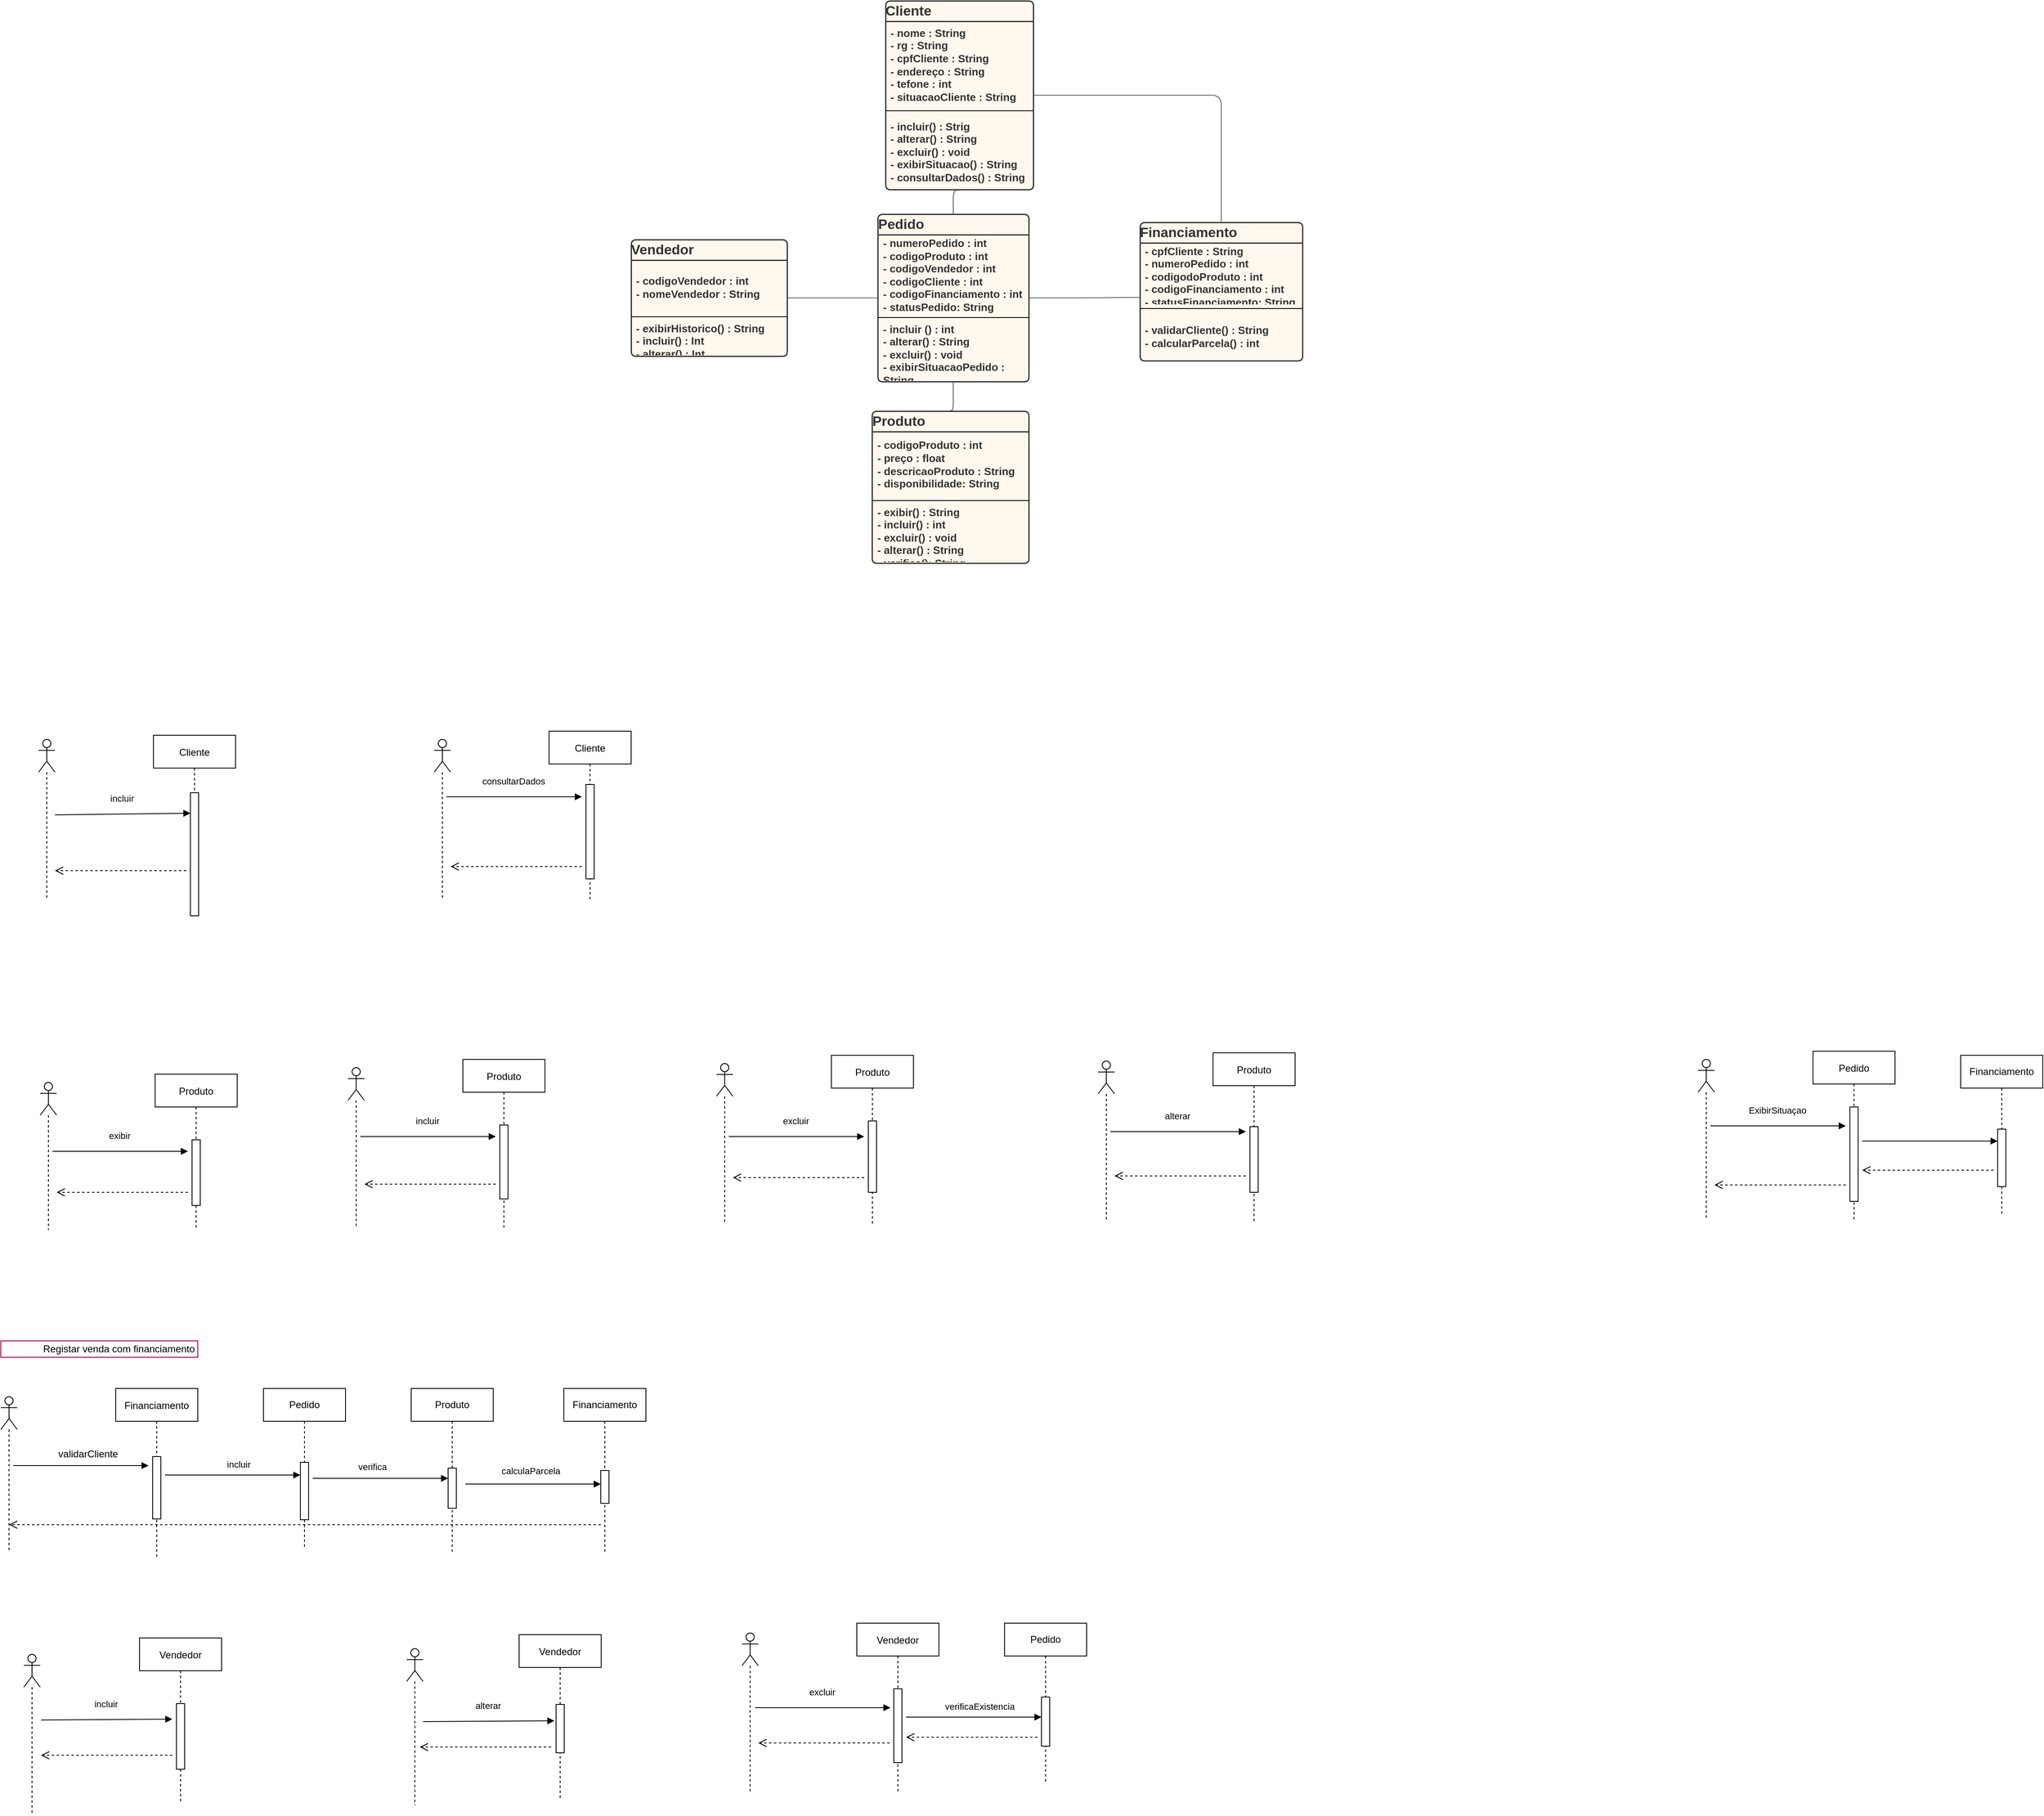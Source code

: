 <mxfile version="14.6.13" type="github">
  <diagram id="kgpKYQtTHZ0yAKxKKP6v" name="Page-1">
    <mxGraphModel dx="2586" dy="1886" grid="0" gridSize="10" guides="1" tooltips="1" connect="1" arrows="1" fold="1" page="1" pageScale="1" pageWidth="850" pageHeight="1100" math="0" shadow="0">
      <root>
        <mxCell id="0" />
        <mxCell id="1" parent="0" />
        <mxCell id="IlzDBT_YhNbfhRG8kvDQ-27" value="Cliente" style="shape=umlLifeline;perimeter=lifelinePerimeter;container=1;collapsible=0;recursiveResize=0;rounded=0;shadow=0;strokeWidth=1;" parent="1" vertex="1">
          <mxGeometry x="-150" y="70" width="100" height="205" as="geometry" />
        </mxCell>
        <mxCell id="IlzDBT_YhNbfhRG8kvDQ-28" value="" style="points=[];perimeter=orthogonalPerimeter;rounded=0;shadow=0;strokeWidth=1;" parent="IlzDBT_YhNbfhRG8kvDQ-27" vertex="1">
          <mxGeometry x="45" y="65" width="10" height="115" as="geometry" />
        </mxCell>
        <mxCell id="IlzDBT_YhNbfhRG8kvDQ-30" value="consultarDados" style="verticalAlign=bottom;endArrow=block;shadow=0;strokeWidth=1;" parent="1" edge="1">
          <mxGeometry x="-0.005" y="10" relative="1" as="geometry">
            <mxPoint x="-275" y="150.0" as="sourcePoint" />
            <mxPoint x="-110" y="150" as="targetPoint" />
            <mxPoint as="offset" />
          </mxGeometry>
        </mxCell>
        <mxCell id="IlzDBT_YhNbfhRG8kvDQ-31" value="" style="shape=umlLifeline;participant=umlActor;perimeter=lifelinePerimeter;whiteSpace=wrap;html=1;container=1;collapsible=0;recursiveResize=0;verticalAlign=top;spacingTop=36;outlineConnect=0;" parent="1" vertex="1">
          <mxGeometry x="-290" y="80" width="20" height="195" as="geometry" />
        </mxCell>
        <mxCell id="IlzDBT_YhNbfhRG8kvDQ-40" value="Cliente" style="shape=umlLifeline;perimeter=lifelinePerimeter;container=1;collapsible=0;recursiveResize=0;rounded=0;shadow=0;strokeWidth=1;" parent="1" vertex="1">
          <mxGeometry x="-632" y="75" width="100" height="220" as="geometry" />
        </mxCell>
        <mxCell id="IlzDBT_YhNbfhRG8kvDQ-41" value="" style="points=[];perimeter=orthogonalPerimeter;rounded=0;shadow=0;strokeWidth=1;" parent="IlzDBT_YhNbfhRG8kvDQ-40" vertex="1">
          <mxGeometry x="45" y="70" width="10" height="150" as="geometry" />
        </mxCell>
        <mxCell id="IlzDBT_YhNbfhRG8kvDQ-42" value="" style="verticalAlign=bottom;endArrow=open;dashed=1;endSize=8;shadow=0;strokeWidth=1;" parent="1" edge="1">
          <mxGeometry relative="1" as="geometry">
            <mxPoint x="-752" y="240" as="targetPoint" />
            <mxPoint x="-592" y="240" as="sourcePoint" />
          </mxGeometry>
        </mxCell>
        <mxCell id="IlzDBT_YhNbfhRG8kvDQ-43" value="incluir" style="verticalAlign=bottom;endArrow=block;shadow=0;strokeWidth=1;" parent="1" edge="1">
          <mxGeometry x="-0.005" y="10" relative="1" as="geometry">
            <mxPoint x="-752" y="172.0" as="sourcePoint" />
            <mxPoint x="-587" y="170" as="targetPoint" />
            <mxPoint as="offset" />
          </mxGeometry>
        </mxCell>
        <mxCell id="IlzDBT_YhNbfhRG8kvDQ-44" value="" style="shape=umlLifeline;participant=umlActor;perimeter=lifelinePerimeter;whiteSpace=wrap;html=1;container=1;collapsible=0;recursiveResize=0;verticalAlign=top;spacingTop=36;outlineConnect=0;" parent="1" vertex="1">
          <mxGeometry x="-772" y="80" width="20" height="195" as="geometry" />
        </mxCell>
        <mxCell id="IlzDBT_YhNbfhRG8kvDQ-46" value="Vendedor" style="html=1;overflow=block;blockSpacing=1;whiteSpace=wrap;swimlane;childLayout=stackLayout;horizontal=1;horizontalStack=0;resizeParent=1;resizeParentMax=0;resizeLast=0;collapsible=0;fontStyle=0;marginBottom=0;swimlaneFillColor=#ffdba9;startSize=25;whiteSpace=wrap;fontSize=16.8;fontColor=#333333;fontStyle=1;align=center;whiteSpace=wrap;align=left;spacing=0;strokeColor=#333333;strokeOpacity=100;fillOpacity=20;rounded=1;absoluteArcSize=1;arcSize=12;fillColor=#ffdba9;strokeWidth=1.5;" parent="1" vertex="1">
          <mxGeometry x="-50" y="-529" width="190" height="142" as="geometry" />
        </mxCell>
        <mxCell id="IlzDBT_YhNbfhRG8kvDQ-47" value="- codigoVendedor : int&#xa;- nomeVendedor : String" style="part=1;html=1;whiteSpace=wrap;resizeHeight=0;strokeColor=none;fillColor=none;align=left;verticalAlign=middle;spacingLeft=4;spacingRight=4;overflow=hidden;rotatable=0;points=[[0,0.5],[1,0.5]];portConstraint=eastwest;swimlaneFillColor=#ffdba9;strokeOpacity=100;fillOpacity=20;whiteSpace=wrap;fontSize=13;fontColor=#333333;fontStyle=1;" parent="IlzDBT_YhNbfhRG8kvDQ-46" vertex="1">
          <mxGeometry y="25" width="190" height="65" as="geometry" />
        </mxCell>
        <mxCell id="IlzDBT_YhNbfhRG8kvDQ-48" value="" style="line;strokeWidth=1;fillColor=none;align=left;verticalAlign=middle;spacingTop=-1;spacingLeft=3;spacingRight=3;rotatable=0;labelPosition=right;points=[];portConstraint=eastwest;" parent="IlzDBT_YhNbfhRG8kvDQ-46" vertex="1">
          <mxGeometry y="90" width="190" height="8" as="geometry" />
        </mxCell>
        <mxCell id="IlzDBT_YhNbfhRG8kvDQ-49" value="- exibirHistorico() : String&#xa;- incluir() : Int&#xa;- alterar() : Int&#xa;- excluir() :  void" style="part=1;html=1;whiteSpace=wrap;resizeHeight=0;strokeColor=none;fillColor=none;align=left;verticalAlign=middle;spacingLeft=4;spacingRight=4;overflow=hidden;rotatable=0;points=[[0,0.5],[1,0.5]];portConstraint=eastwest;swimlaneFillColor=#ffdba9;strokeOpacity=100;fillOpacity=20;whiteSpace=wrap;fontSize=13;fontColor=#333333;fontStyle=1;" parent="IlzDBT_YhNbfhRG8kvDQ-46" vertex="1">
          <mxGeometry y="98" width="190" height="44" as="geometry" />
        </mxCell>
        <mxCell id="IlzDBT_YhNbfhRG8kvDQ-50" value="Financiamento" style="html=1;overflow=block;blockSpacing=1;whiteSpace=wrap;swimlane;childLayout=stackLayout;horizontal=1;horizontalStack=0;resizeParent=1;resizeParentMax=0;resizeLast=0;collapsible=0;fontStyle=0;marginBottom=0;swimlaneFillColor=#ffdba9;startSize=25;whiteSpace=wrap;fontSize=16.8;fontColor=#333333;fontStyle=1;align=center;whiteSpace=wrap;align=left;spacing=0;strokeColor=#333333;strokeOpacity=100;fillOpacity=20;rounded=1;absoluteArcSize=1;arcSize=12;fillColor=#ffdba9;strokeWidth=1.5;" parent="1" vertex="1">
          <mxGeometry x="570" y="-550" width="198" height="168.657" as="geometry" />
        </mxCell>
        <mxCell id="IlzDBT_YhNbfhRG8kvDQ-51" value="- cpfCliente : String&#xa;- numeroPedido : int&#xa;- codigodoProduto :  int&#xa;- codigoFinanciamento : int&#xa;- statusFinanciamento: String" style="part=1;html=1;whiteSpace=wrap;resizeHeight=0;strokeColor=none;fillColor=none;align=left;verticalAlign=middle;spacingLeft=4;spacingRight=4;overflow=hidden;rotatable=0;points=[[0,0.5],[1,0.5]];portConstraint=eastwest;swimlaneFillColor=#ffdba9;strokeOpacity=100;fillOpacity=20;whiteSpace=wrap;fontSize=13;fontColor=#333333;fontStyle=1;" parent="IlzDBT_YhNbfhRG8kvDQ-50" vertex="1">
          <mxGeometry y="25" width="198" height="76" as="geometry" />
        </mxCell>
        <mxCell id="IlzDBT_YhNbfhRG8kvDQ-52" value="" style="line;strokeWidth=1;fillColor=none;align=left;verticalAlign=middle;spacingTop=-1;spacingLeft=3;spacingRight=3;rotatable=0;labelPosition=right;points=[];portConstraint=eastwest;" parent="IlzDBT_YhNbfhRG8kvDQ-50" vertex="1">
          <mxGeometry y="101" width="198" height="8" as="geometry" />
        </mxCell>
        <mxCell id="IlzDBT_YhNbfhRG8kvDQ-53" value="- validarCliente() : String&#xa;- calcularParcela() : int" style="part=1;html=1;whiteSpace=wrap;resizeHeight=0;strokeColor=none;fillColor=none;align=left;verticalAlign=middle;spacingLeft=4;spacingRight=4;overflow=hidden;rotatable=0;points=[[0,0.5],[1,0.5]];portConstraint=eastwest;swimlaneFillColor=#ffdba9;strokeOpacity=100;fillOpacity=20;whiteSpace=wrap;fontSize=13;fontColor=#333333;fontStyle=1;" parent="IlzDBT_YhNbfhRG8kvDQ-50" vertex="1">
          <mxGeometry y="109" width="198" height="59.657" as="geometry" />
        </mxCell>
        <mxCell id="IlzDBT_YhNbfhRG8kvDQ-54" value="Cliente" style="html=1;overflow=block;blockSpacing=1;whiteSpace=wrap;swimlane;childLayout=stackLayout;horizontal=1;horizontalStack=0;resizeParent=1;resizeParentMax=0;resizeLast=0;collapsible=0;fontStyle=0;marginBottom=0;swimlaneFillColor=#ffdba9;startSize=25;whiteSpace=wrap;fontSize=16.8;fontColor=#333333;fontStyle=1;align=center;whiteSpace=wrap;align=left;spacing=0;strokeColor=#333333;strokeOpacity=100;fillOpacity=20;rounded=1;absoluteArcSize=1;arcSize=12;fillColor=#ffdba9;strokeWidth=1.5;" parent="1" vertex="1">
          <mxGeometry x="260" y="-820" width="180" height="230" as="geometry" />
        </mxCell>
        <mxCell id="IlzDBT_YhNbfhRG8kvDQ-55" value="- nome : String&#xa;- rg : String&#xa;- cpfCliente : String&#xa;- endereço : String&#xa;- tefone : int&#xa;- situacaoCliente :  String" style="part=1;html=1;whiteSpace=wrap;resizeHeight=0;strokeColor=none;fillColor=none;align=left;verticalAlign=middle;spacingLeft=4;spacingRight=4;overflow=hidden;rotatable=0;points=[[0,0.5],[1,0.5]];portConstraint=eastwest;swimlaneFillColor=#ffdba9;strokeOpacity=100;fillOpacity=20;whiteSpace=wrap;fontSize=13;fontColor=#333333;fontStyle=1;" parent="IlzDBT_YhNbfhRG8kvDQ-54" vertex="1">
          <mxGeometry y="25" width="180" height="105" as="geometry" />
        </mxCell>
        <mxCell id="IlzDBT_YhNbfhRG8kvDQ-56" value="" style="line;strokeWidth=1;fillColor=none;align=left;verticalAlign=middle;spacingTop=-1;spacingLeft=3;spacingRight=3;rotatable=0;labelPosition=right;points=[];portConstraint=eastwest;" parent="IlzDBT_YhNbfhRG8kvDQ-54" vertex="1">
          <mxGeometry y="130" width="180" height="8" as="geometry" />
        </mxCell>
        <mxCell id="IlzDBT_YhNbfhRG8kvDQ-57" value="- incluir() : Strig&#xa;- alterar() : String&#xa;- excluir() : void&#xa;- exibirSituacao() : String&#xa;- consultarDados() : String" style="part=1;html=1;whiteSpace=wrap;resizeHeight=0;strokeColor=none;fillColor=none;align=left;verticalAlign=middle;spacingLeft=4;spacingRight=4;overflow=hidden;rotatable=0;points=[[0,0.5],[1,0.5]];portConstraint=eastwest;swimlaneFillColor=#ffdba9;strokeOpacity=100;fillOpacity=20;whiteSpace=wrap;fontSize=13;fontColor=#333333;fontStyle=1;" parent="IlzDBT_YhNbfhRG8kvDQ-54" vertex="1">
          <mxGeometry y="138" width="180" height="92" as="geometry" />
        </mxCell>
        <mxCell id="IlzDBT_YhNbfhRG8kvDQ-58" value="Produto" style="html=1;overflow=block;blockSpacing=1;whiteSpace=wrap;swimlane;childLayout=stackLayout;horizontal=1;horizontalStack=0;resizeParent=1;resizeParentMax=0;resizeLast=0;collapsible=0;fontStyle=0;marginBottom=0;swimlaneFillColor=#ffdba9;startSize=25;whiteSpace=wrap;fontSize=16.8;fontColor=#333333;fontStyle=1;align=center;whiteSpace=wrap;align=left;spacing=0;strokeColor=#333333;strokeOpacity=100;fillOpacity=20;rounded=1;absoluteArcSize=1;arcSize=12;fillColor=#ffdba9;strokeWidth=1.5;" parent="1" vertex="1">
          <mxGeometry x="243.5" y="-320" width="191" height="185.25" as="geometry" />
        </mxCell>
        <mxCell id="IlzDBT_YhNbfhRG8kvDQ-59" value="- codigoProduto :  int&#xa;- preço :  float&#xa;- descricaoProduto : String&#xa;- disponibilidade: String" style="part=1;html=1;whiteSpace=wrap;resizeHeight=0;strokeColor=none;fillColor=none;align=left;verticalAlign=middle;spacingLeft=4;spacingRight=4;overflow=hidden;rotatable=0;points=[[0,0.5],[1,0.5]];portConstraint=eastwest;swimlaneFillColor=#ffdba9;strokeOpacity=100;fillOpacity=20;whiteSpace=wrap;fontSize=13;fontColor=#333333;fontStyle=1;" parent="IlzDBT_YhNbfhRG8kvDQ-58" vertex="1">
          <mxGeometry y="25" width="191" height="80" as="geometry" />
        </mxCell>
        <mxCell id="IlzDBT_YhNbfhRG8kvDQ-60" value="" style="line;strokeWidth=1;fillColor=none;align=left;verticalAlign=middle;spacingTop=-1;spacingLeft=3;spacingRight=3;rotatable=0;labelPosition=right;points=[];portConstraint=eastwest;" parent="IlzDBT_YhNbfhRG8kvDQ-58" vertex="1">
          <mxGeometry y="105" width="191" height="8" as="geometry" />
        </mxCell>
        <mxCell id="IlzDBT_YhNbfhRG8kvDQ-61" value="- exibir() :  String&lt;br&gt;- incluir() : int&lt;br&gt;- excluir() : void&lt;br&gt;- alterar() : String&lt;br&gt;- verifica(): String" style="part=1;html=1;whiteSpace=wrap;resizeHeight=0;strokeColor=none;fillColor=none;align=left;verticalAlign=middle;spacingLeft=4;spacingRight=4;overflow=hidden;rotatable=0;points=[[0,0.5],[1,0.5]];portConstraint=eastwest;swimlaneFillColor=#ffdba9;strokeOpacity=100;fillOpacity=20;whiteSpace=wrap;fontSize=13;fontColor=#333333;fontStyle=1;" parent="IlzDBT_YhNbfhRG8kvDQ-58" vertex="1">
          <mxGeometry y="113" width="191" height="72.25" as="geometry" />
        </mxCell>
        <UserObject label="" lucidchartObjectId="Kd.h5yDTrZx3" id="IlzDBT_YhNbfhRG8kvDQ-62">
          <mxCell style="html=1;jettySize=18;whiteSpace=wrap;fontSize=13;strokeColor=#333333;strokeOpacity=100;strokeWidth=0.8;rounded=1;arcSize=24;edgeStyle=orthogonalEdgeStyle;startArrow=none;;endArrow=none;;exitX=1.004;exitY=0.5;exitPerimeter=0;entryX=-0.004;entryY=0.5;entryPerimeter=0;" parent="1" source="IlzDBT_YhNbfhRG8kvDQ-46" target="IlzDBT_YhNbfhRG8kvDQ-66" edge="1">
            <mxGeometry width="100" height="100" relative="1" as="geometry">
              <Array as="points" />
            </mxGeometry>
          </mxCell>
        </UserObject>
        <UserObject label="" lucidchartObjectId="ig.h.K.F-uv3" id="IlzDBT_YhNbfhRG8kvDQ-63">
          <mxCell style="html=1;jettySize=18;whiteSpace=wrap;fontSize=13;strokeColor=#333333;strokeOpacity=100;strokeWidth=0.8;rounded=1;arcSize=24;edgeStyle=orthogonalEdgeStyle;startArrow=none;;endArrow=none;;exitX=1.004;exitY=0.5;exitPerimeter=0;entryX=-0.003;entryY=0.542;entryPerimeter=0;" parent="1" source="IlzDBT_YhNbfhRG8kvDQ-66" target="IlzDBT_YhNbfhRG8kvDQ-50" edge="1">
            <mxGeometry width="100" height="100" relative="1" as="geometry">
              <Array as="points" />
            </mxGeometry>
          </mxCell>
        </UserObject>
        <UserObject label="" lucidchartObjectId="ug.h24fv4jcq" id="IlzDBT_YhNbfhRG8kvDQ-64">
          <mxCell style="html=1;jettySize=18;whiteSpace=wrap;fontSize=13;strokeColor=#333333;strokeOpacity=100;strokeWidth=0.8;rounded=1;arcSize=24;edgeStyle=orthogonalEdgeStyle;startArrow=none;;endArrow=none;;exitX=1.003;exitY=0.5;exitPerimeter=0;entryX=0.5;entryY=-0.004;entryPerimeter=0;" parent="1" source="IlzDBT_YhNbfhRG8kvDQ-54" target="IlzDBT_YhNbfhRG8kvDQ-50" edge="1">
            <mxGeometry width="100" height="100" relative="1" as="geometry">
              <Array as="points" />
            </mxGeometry>
          </mxCell>
        </UserObject>
        <UserObject label="" lucidchartObjectId="Vg.hbdh7Q2y." id="IlzDBT_YhNbfhRG8kvDQ-65">
          <mxCell style="html=1;jettySize=18;whiteSpace=wrap;fontSize=13;strokeColor=#333333;strokeOpacity=100;strokeWidth=0.8;rounded=1;arcSize=24;edgeStyle=orthogonalEdgeStyle;startArrow=none;;endArrow=none;;exitX=0.5;exitY=-0.004;exitPerimeter=0;entryX=0.5;entryY=1.003;entryPerimeter=0;" parent="1" source="IlzDBT_YhNbfhRG8kvDQ-58" target="IlzDBT_YhNbfhRG8kvDQ-66" edge="1">
            <mxGeometry width="100" height="100" relative="1" as="geometry">
              <Array as="points" />
            </mxGeometry>
          </mxCell>
        </UserObject>
        <mxCell id="IlzDBT_YhNbfhRG8kvDQ-66" value="Pedido" style="html=1;overflow=block;blockSpacing=1;whiteSpace=wrap;swimlane;childLayout=stackLayout;horizontal=1;horizontalStack=0;resizeParent=1;resizeParentMax=0;resizeLast=0;collapsible=0;fontStyle=0;marginBottom=0;swimlaneFillColor=#ffdba9;startSize=25;whiteSpace=wrap;fontSize=16.8;fontColor=#333333;fontStyle=1;align=center;whiteSpace=wrap;align=left;spacing=0;strokeColor=#333333;strokeOpacity=100;fillOpacity=20;rounded=1;absoluteArcSize=1;arcSize=12;fillColor=#ffdba9;strokeWidth=1.5;" parent="1" vertex="1">
          <mxGeometry x="250.5" y="-560" width="184" height="204" as="geometry" />
        </mxCell>
        <mxCell id="IlzDBT_YhNbfhRG8kvDQ-67" value="-  numeroPedido : int&#xa;- codigoProduto : int&#xa;- codigoVendedor : int&#xa;- codigoCliente : int&#xa;- codigoFinanciamento : int&#xa;- statusPedido: String" style="part=1;html=1;whiteSpace=wrap;resizeHeight=0;strokeColor=none;fillColor=none;align=left;verticalAlign=middle;spacingLeft=4;spacingRight=4;overflow=hidden;rotatable=0;points=[[0,0.5],[1,0.5]];portConstraint=eastwest;swimlaneFillColor=#ffdba9;strokeOpacity=100;fillOpacity=20;whiteSpace=wrap;fontSize=13;fontColor=#333333;fontStyle=1;" parent="IlzDBT_YhNbfhRG8kvDQ-66" vertex="1">
          <mxGeometry y="25" width="184" height="97" as="geometry" />
        </mxCell>
        <mxCell id="IlzDBT_YhNbfhRG8kvDQ-68" value="" style="line;strokeWidth=1;fillColor=none;align=left;verticalAlign=middle;spacingTop=-1;spacingLeft=3;spacingRight=3;rotatable=0;labelPosition=right;points=[];portConstraint=eastwest;" parent="IlzDBT_YhNbfhRG8kvDQ-66" vertex="1">
          <mxGeometry y="122" width="184" height="8" as="geometry" />
        </mxCell>
        <mxCell id="IlzDBT_YhNbfhRG8kvDQ-69" value="- incluir () : int&#xa;- alterar() :  String&#xa;- excluir() :  void&#xa;- exibirSituacaoPedido :  String" style="part=1;html=1;whiteSpace=wrap;resizeHeight=0;strokeColor=none;fillColor=none;align=left;verticalAlign=middle;spacingLeft=4;spacingRight=4;overflow=hidden;rotatable=0;points=[[0,0.5],[1,0.5]];portConstraint=eastwest;swimlaneFillColor=#ffdba9;strokeOpacity=100;fillOpacity=20;whiteSpace=wrap;fontSize=13;fontColor=#333333;fontStyle=1;" parent="IlzDBT_YhNbfhRG8kvDQ-66" vertex="1">
          <mxGeometry y="130" width="184" height="74" as="geometry" />
        </mxCell>
        <UserObject label="" lucidchartObjectId="pIli5hG8k33Q" id="IlzDBT_YhNbfhRG8kvDQ-70">
          <mxCell style="html=1;jettySize=18;whiteSpace=wrap;fontSize=13;strokeColor=#333333;strokeOpacity=100;strokeWidth=0.8;rounded=1;arcSize=24;edgeStyle=orthogonalEdgeStyle;startArrow=none;;endArrow=none;;exitX=0.5;exitY=1.003;exitPerimeter=0;entryX=0.5;entryY=-0.003;entryPerimeter=0;" parent="1" source="IlzDBT_YhNbfhRG8kvDQ-54" target="IlzDBT_YhNbfhRG8kvDQ-66" edge="1">
            <mxGeometry width="100" height="100" relative="1" as="geometry">
              <Array as="points" />
            </mxGeometry>
          </mxCell>
        </UserObject>
        <mxCell id="IlzDBT_YhNbfhRG8kvDQ-79" value="" style="verticalAlign=bottom;endArrow=open;dashed=1;endSize=8;shadow=0;strokeWidth=1;" parent="1" edge="1">
          <mxGeometry relative="1" as="geometry">
            <mxPoint x="-270" y="235" as="targetPoint" />
            <mxPoint x="-110" y="235" as="sourcePoint" />
          </mxGeometry>
        </mxCell>
        <mxCell id="rlOCz0cMKv89jhv7vYwl-69" value="Pedido" style="shape=umlLifeline;perimeter=lifelinePerimeter;container=1;collapsible=0;recursiveResize=0;rounded=0;shadow=0;strokeWidth=1;" parent="1" vertex="1">
          <mxGeometry x="1390" y="460" width="100" height="205" as="geometry" />
        </mxCell>
        <mxCell id="rlOCz0cMKv89jhv7vYwl-70" value="" style="points=[];perimeter=orthogonalPerimeter;rounded=0;shadow=0;strokeWidth=1;" parent="rlOCz0cMKv89jhv7vYwl-69" vertex="1">
          <mxGeometry x="45" y="68" width="10" height="115" as="geometry" />
        </mxCell>
        <mxCell id="rlOCz0cMKv89jhv7vYwl-71" value="ExibirSituaçao" style="verticalAlign=bottom;endArrow=block;shadow=0;strokeWidth=1;" parent="1" edge="1">
          <mxGeometry x="-0.005" y="10" relative="1" as="geometry">
            <mxPoint x="1265" y="551" as="sourcePoint" />
            <mxPoint x="1430" y="551" as="targetPoint" />
            <mxPoint as="offset" />
          </mxGeometry>
        </mxCell>
        <mxCell id="rlOCz0cMKv89jhv7vYwl-72" value="" style="shape=umlLifeline;participant=umlActor;perimeter=lifelinePerimeter;whiteSpace=wrap;html=1;container=1;collapsible=0;recursiveResize=0;verticalAlign=top;spacingTop=36;outlineConnect=0;" parent="1" vertex="1">
          <mxGeometry x="1250" y="470" width="20" height="195" as="geometry" />
        </mxCell>
        <mxCell id="rlOCz0cMKv89jhv7vYwl-73" value="Financiamento" style="shape=umlLifeline;perimeter=lifelinePerimeter;whiteSpace=wrap;html=1;container=1;collapsible=0;recursiveResize=0;outlineConnect=0;" parent="1" vertex="1">
          <mxGeometry x="1570" y="465" width="100" height="195" as="geometry" />
        </mxCell>
        <mxCell id="rlOCz0cMKv89jhv7vYwl-74" value="" style="points=[];perimeter=orthogonalPerimeter;rounded=0;shadow=0;strokeWidth=1;" parent="rlOCz0cMKv89jhv7vYwl-73" vertex="1">
          <mxGeometry x="45" y="90" width="10" height="70" as="geometry" />
        </mxCell>
        <mxCell id="rlOCz0cMKv89jhv7vYwl-75" value="" style="verticalAlign=bottom;endArrow=block;shadow=0;strokeWidth=1;" parent="1" edge="1">
          <mxGeometry x="0.091" y="5" relative="1" as="geometry">
            <mxPoint x="1450" y="569.5" as="sourcePoint" />
            <mxPoint x="1615" y="569.5" as="targetPoint" />
            <mxPoint y="1" as="offset" />
          </mxGeometry>
        </mxCell>
        <mxCell id="rlOCz0cMKv89jhv7vYwl-76" value="" style="verticalAlign=bottom;endArrow=open;dashed=1;endSize=8;shadow=0;strokeWidth=1;" parent="1" edge="1">
          <mxGeometry relative="1" as="geometry">
            <mxPoint x="1450" y="605" as="targetPoint" />
            <mxPoint x="1610" y="605" as="sourcePoint" />
          </mxGeometry>
        </mxCell>
        <mxCell id="rlOCz0cMKv89jhv7vYwl-77" value="" style="verticalAlign=bottom;endArrow=open;dashed=1;endSize=8;shadow=0;strokeWidth=1;" parent="1" edge="1">
          <mxGeometry relative="1" as="geometry">
            <mxPoint x="1270" y="623" as="targetPoint" />
            <mxPoint x="1430" y="623" as="sourcePoint" />
          </mxGeometry>
        </mxCell>
        <mxCell id="rlOCz0cMKv89jhv7vYwl-78" value="Produto" style="shape=umlLifeline;perimeter=lifelinePerimeter;container=1;collapsible=0;recursiveResize=0;rounded=0;shadow=0;strokeWidth=1;" parent="1" vertex="1">
          <mxGeometry x="-630" y="488" width="100" height="190" as="geometry" />
        </mxCell>
        <mxCell id="rlOCz0cMKv89jhv7vYwl-79" value="" style="points=[];perimeter=orthogonalPerimeter;rounded=0;shadow=0;strokeWidth=1;" parent="rlOCz0cMKv89jhv7vYwl-78" vertex="1">
          <mxGeometry x="45" y="80" width="10" height="80" as="geometry" />
        </mxCell>
        <mxCell id="rlOCz0cMKv89jhv7vYwl-80" value="exibir" style="verticalAlign=bottom;endArrow=block;shadow=0;strokeWidth=1;" parent="1" edge="1">
          <mxGeometry x="-0.005" y="10" relative="1" as="geometry">
            <mxPoint x="-755" y="582" as="sourcePoint" />
            <mxPoint x="-590" y="582" as="targetPoint" />
            <mxPoint as="offset" />
          </mxGeometry>
        </mxCell>
        <mxCell id="rlOCz0cMKv89jhv7vYwl-81" value="" style="shape=umlLifeline;participant=umlActor;perimeter=lifelinePerimeter;whiteSpace=wrap;html=1;container=1;collapsible=0;recursiveResize=0;verticalAlign=top;spacingTop=36;outlineConnect=0;" parent="1" vertex="1">
          <mxGeometry x="-770" y="498" width="20" height="180" as="geometry" />
        </mxCell>
        <mxCell id="rlOCz0cMKv89jhv7vYwl-90" value="" style="verticalAlign=bottom;endArrow=open;dashed=1;endSize=8;shadow=0;strokeWidth=1;" parent="1" edge="1">
          <mxGeometry relative="1" as="geometry">
            <mxPoint x="-750" y="632" as="targetPoint" />
            <mxPoint x="-590" y="632" as="sourcePoint" />
          </mxGeometry>
        </mxCell>
        <mxCell id="vx2E2OW8xIj6aME_3n_N-1" value="Produto" style="shape=umlLifeline;perimeter=lifelinePerimeter;container=1;collapsible=0;recursiveResize=0;rounded=0;shadow=0;strokeWidth=1;" parent="1" vertex="1">
          <mxGeometry x="-255" y="470" width="100" height="205" as="geometry" />
        </mxCell>
        <mxCell id="vx2E2OW8xIj6aME_3n_N-2" value="" style="points=[];perimeter=orthogonalPerimeter;rounded=0;shadow=0;strokeWidth=1;" parent="vx2E2OW8xIj6aME_3n_N-1" vertex="1">
          <mxGeometry x="45" y="80" width="10" height="90" as="geometry" />
        </mxCell>
        <mxCell id="vx2E2OW8xIj6aME_3n_N-3" value="incluir" style="verticalAlign=bottom;endArrow=block;shadow=0;strokeWidth=1;" parent="1" edge="1">
          <mxGeometry x="-0.005" y="10" relative="1" as="geometry">
            <mxPoint x="-380" y="564" as="sourcePoint" />
            <mxPoint x="-215" y="564" as="targetPoint" />
            <mxPoint as="offset" />
          </mxGeometry>
        </mxCell>
        <mxCell id="vx2E2OW8xIj6aME_3n_N-4" value="" style="shape=umlLifeline;participant=umlActor;perimeter=lifelinePerimeter;whiteSpace=wrap;html=1;container=1;collapsible=0;recursiveResize=0;verticalAlign=top;spacingTop=36;outlineConnect=0;" parent="1" vertex="1">
          <mxGeometry x="-395" y="480" width="20" height="195" as="geometry" />
        </mxCell>
        <mxCell id="vx2E2OW8xIj6aME_3n_N-5" value="" style="verticalAlign=bottom;endArrow=open;dashed=1;endSize=8;shadow=0;strokeWidth=1;" parent="1" edge="1">
          <mxGeometry relative="1" as="geometry">
            <mxPoint x="-375" y="622" as="targetPoint" />
            <mxPoint x="-215" y="622" as="sourcePoint" />
          </mxGeometry>
        </mxCell>
        <mxCell id="vx2E2OW8xIj6aME_3n_N-10" value="Produto" style="shape=umlLifeline;perimeter=lifelinePerimeter;container=1;collapsible=0;recursiveResize=0;rounded=0;shadow=0;strokeWidth=1;" parent="1" vertex="1">
          <mxGeometry x="194" y="465" width="100" height="205" as="geometry" />
        </mxCell>
        <mxCell id="vx2E2OW8xIj6aME_3n_N-11" value="" style="points=[];perimeter=orthogonalPerimeter;rounded=0;shadow=0;strokeWidth=1;" parent="vx2E2OW8xIj6aME_3n_N-10" vertex="1">
          <mxGeometry x="45" y="80" width="10" height="87" as="geometry" />
        </mxCell>
        <mxCell id="vx2E2OW8xIj6aME_3n_N-12" value="excluir" style="verticalAlign=bottom;endArrow=block;shadow=0;strokeWidth=1;" parent="1" edge="1">
          <mxGeometry x="-0.005" y="10" relative="1" as="geometry">
            <mxPoint x="69" y="564" as="sourcePoint" />
            <mxPoint x="234" y="564" as="targetPoint" />
            <mxPoint as="offset" />
          </mxGeometry>
        </mxCell>
        <mxCell id="vx2E2OW8xIj6aME_3n_N-13" value="" style="shape=umlLifeline;participant=umlActor;perimeter=lifelinePerimeter;whiteSpace=wrap;html=1;container=1;collapsible=0;recursiveResize=0;verticalAlign=top;spacingTop=36;outlineConnect=0;" parent="1" vertex="1">
          <mxGeometry x="54" y="475" width="20" height="195" as="geometry" />
        </mxCell>
        <mxCell id="vx2E2OW8xIj6aME_3n_N-14" value="" style="verticalAlign=bottom;endArrow=open;dashed=1;endSize=8;shadow=0;strokeWidth=1;" parent="1" edge="1">
          <mxGeometry relative="1" as="geometry">
            <mxPoint x="74" y="614" as="targetPoint" />
            <mxPoint x="234" y="614" as="sourcePoint" />
          </mxGeometry>
        </mxCell>
        <mxCell id="vx2E2OW8xIj6aME_3n_N-15" value="Produto" style="shape=umlLifeline;perimeter=lifelinePerimeter;container=1;collapsible=0;recursiveResize=0;rounded=0;shadow=0;strokeWidth=1;" parent="1" vertex="1">
          <mxGeometry x="659" y="462" width="100" height="205" as="geometry" />
        </mxCell>
        <mxCell id="vx2E2OW8xIj6aME_3n_N-16" value="" style="points=[];perimeter=orthogonalPerimeter;rounded=0;shadow=0;strokeWidth=1;" parent="vx2E2OW8xIj6aME_3n_N-15" vertex="1">
          <mxGeometry x="45" y="90" width="10" height="80" as="geometry" />
        </mxCell>
        <mxCell id="vx2E2OW8xIj6aME_3n_N-17" value="alterar" style="verticalAlign=bottom;endArrow=block;shadow=0;strokeWidth=1;" parent="1" edge="1">
          <mxGeometry x="-0.005" y="10" relative="1" as="geometry">
            <mxPoint x="534" y="558" as="sourcePoint" />
            <mxPoint x="699" y="558" as="targetPoint" />
            <mxPoint as="offset" />
          </mxGeometry>
        </mxCell>
        <mxCell id="vx2E2OW8xIj6aME_3n_N-18" value="" style="shape=umlLifeline;participant=umlActor;perimeter=lifelinePerimeter;whiteSpace=wrap;html=1;container=1;collapsible=0;recursiveResize=0;verticalAlign=top;spacingTop=36;outlineConnect=0;" parent="1" vertex="1">
          <mxGeometry x="519" y="472" width="20" height="195" as="geometry" />
        </mxCell>
        <mxCell id="vx2E2OW8xIj6aME_3n_N-19" value="" style="verticalAlign=bottom;endArrow=open;dashed=1;endSize=8;shadow=0;strokeWidth=1;" parent="1" edge="1">
          <mxGeometry relative="1" as="geometry">
            <mxPoint x="539" y="612" as="targetPoint" />
            <mxPoint x="699" y="612" as="sourcePoint" />
          </mxGeometry>
        </mxCell>
        <mxCell id="vx2E2OW8xIj6aME_3n_N-21" value="" style="verticalAlign=bottom;endArrow=block;shadow=0;strokeWidth=1;" parent="1" edge="1">
          <mxGeometry x="-0.005" y="10" relative="1" as="geometry">
            <mxPoint x="-803" y="965" as="sourcePoint" />
            <mxPoint x="-638" y="965" as="targetPoint" />
            <mxPoint as="offset" />
          </mxGeometry>
        </mxCell>
        <mxCell id="vx2E2OW8xIj6aME_3n_N-22" value="" style="shape=umlLifeline;participant=umlActor;perimeter=lifelinePerimeter;whiteSpace=wrap;html=1;container=1;collapsible=0;recursiveResize=0;verticalAlign=top;spacingTop=36;outlineConnect=0;" parent="1" vertex="1">
          <mxGeometry x="-818" y="881" width="20" height="190" as="geometry" />
        </mxCell>
        <mxCell id="vx2E2OW8xIj6aME_3n_N-26" value="validarCliente" style="text;html=1;align=center;verticalAlign=middle;resizable=0;points=[];autosize=1;strokeColor=none;" parent="1" vertex="1">
          <mxGeometry x="-754" y="942" width="83" height="18" as="geometry" />
        </mxCell>
        <mxCell id="vx2E2OW8xIj6aME_3n_N-27" value="Financiamento" style="shape=umlLifeline;perimeter=lifelinePerimeter;container=1;collapsible=0;recursiveResize=0;rounded=0;shadow=0;strokeWidth=1;" parent="1" vertex="1">
          <mxGeometry x="-678" y="871" width="100" height="205" as="geometry" />
        </mxCell>
        <mxCell id="vx2E2OW8xIj6aME_3n_N-28" value="" style="points=[];perimeter=orthogonalPerimeter;rounded=0;shadow=0;strokeWidth=1;" parent="vx2E2OW8xIj6aME_3n_N-27" vertex="1">
          <mxGeometry x="45" y="83" width="10" height="76" as="geometry" />
        </mxCell>
        <mxCell id="vx2E2OW8xIj6aME_3n_N-29" value="Pedido" style="shape=umlLifeline;perimeter=lifelinePerimeter;whiteSpace=wrap;html=1;container=1;collapsible=0;recursiveResize=0;outlineConnect=0;" parent="1" vertex="1">
          <mxGeometry x="-498" y="871" width="100" height="195" as="geometry" />
        </mxCell>
        <mxCell id="vx2E2OW8xIj6aME_3n_N-30" value="" style="points=[];perimeter=orthogonalPerimeter;rounded=0;shadow=0;strokeWidth=1;" parent="vx2E2OW8xIj6aME_3n_N-29" vertex="1">
          <mxGeometry x="45" y="90" width="10" height="70" as="geometry" />
        </mxCell>
        <mxCell id="vx2E2OW8xIj6aME_3n_N-31" value="Produto" style="shape=umlLifeline;perimeter=lifelinePerimeter;whiteSpace=wrap;html=1;container=1;collapsible=0;recursiveResize=0;outlineConnect=0;" parent="1" vertex="1">
          <mxGeometry x="-318" y="871" width="100" height="200" as="geometry" />
        </mxCell>
        <mxCell id="vx2E2OW8xIj6aME_3n_N-32" value="" style="points=[];perimeter=orthogonalPerimeter;rounded=0;shadow=0;strokeWidth=1;" parent="vx2E2OW8xIj6aME_3n_N-31" vertex="1">
          <mxGeometry x="45" y="97" width="10" height="49" as="geometry" />
        </mxCell>
        <mxCell id="vx2E2OW8xIj6aME_3n_N-33" value="incluir" style="verticalAlign=bottom;endArrow=block;shadow=0;strokeWidth=1;" parent="1" edge="1">
          <mxGeometry x="0.091" y="5" relative="1" as="geometry">
            <mxPoint x="-618" y="976.5" as="sourcePoint" />
            <mxPoint x="-453" y="976.5" as="targetPoint" />
            <mxPoint y="1" as="offset" />
          </mxGeometry>
        </mxCell>
        <mxCell id="vx2E2OW8xIj6aME_3n_N-34" value="verifica" style="verticalAlign=bottom;endArrow=block;shadow=0;strokeWidth=1;" parent="1" edge="1">
          <mxGeometry x="-0.115" y="6" relative="1" as="geometry">
            <mxPoint x="-438" y="980.5" as="sourcePoint" />
            <mxPoint x="-273" y="980.5" as="targetPoint" />
            <mxPoint y="1" as="offset" />
          </mxGeometry>
        </mxCell>
        <mxCell id="vx2E2OW8xIj6aME_3n_N-42" value="Vendedor" style="shape=umlLifeline;perimeter=lifelinePerimeter;container=1;collapsible=0;recursiveResize=0;rounded=0;shadow=0;strokeWidth=1;" parent="1" vertex="1">
          <mxGeometry x="-649" y="1175" width="100" height="200" as="geometry" />
        </mxCell>
        <mxCell id="vx2E2OW8xIj6aME_3n_N-43" value="" style="points=[];perimeter=orthogonalPerimeter;rounded=0;shadow=0;strokeWidth=1;" parent="vx2E2OW8xIj6aME_3n_N-42" vertex="1">
          <mxGeometry x="45" y="80" width="10" height="80" as="geometry" />
        </mxCell>
        <mxCell id="vx2E2OW8xIj6aME_3n_N-44" value="" style="verticalAlign=bottom;endArrow=open;dashed=1;endSize=8;shadow=0;strokeWidth=1;" parent="1" edge="1">
          <mxGeometry relative="1" as="geometry">
            <mxPoint x="-769" y="1318" as="targetPoint" />
            <mxPoint x="-609" y="1318" as="sourcePoint" />
          </mxGeometry>
        </mxCell>
        <mxCell id="vx2E2OW8xIj6aME_3n_N-45" value="incluir" style="verticalAlign=bottom;endArrow=block;shadow=0;strokeWidth=1;" parent="1" edge="1">
          <mxGeometry x="-0.005" y="10" relative="1" as="geometry">
            <mxPoint x="-769" y="1275" as="sourcePoint" />
            <mxPoint x="-609" y="1274" as="targetPoint" />
            <mxPoint as="offset" />
          </mxGeometry>
        </mxCell>
        <mxCell id="vx2E2OW8xIj6aME_3n_N-46" value="" style="shape=umlLifeline;participant=umlActor;perimeter=lifelinePerimeter;whiteSpace=wrap;html=1;container=1;collapsible=0;recursiveResize=0;verticalAlign=top;spacingTop=36;outlineConnect=0;" parent="1" vertex="1">
          <mxGeometry x="-790" y="1195" width="20" height="195" as="geometry" />
        </mxCell>
        <mxCell id="vx2E2OW8xIj6aME_3n_N-47" value="Vendedor" style="shape=umlLifeline;perimeter=lifelinePerimeter;container=1;collapsible=0;recursiveResize=0;rounded=0;shadow=0;strokeWidth=1;" parent="1" vertex="1">
          <mxGeometry x="-186.5" y="1171" width="100" height="200" as="geometry" />
        </mxCell>
        <mxCell id="vx2E2OW8xIj6aME_3n_N-48" value="" style="points=[];perimeter=orthogonalPerimeter;rounded=0;shadow=0;strokeWidth=1;" parent="vx2E2OW8xIj6aME_3n_N-47" vertex="1">
          <mxGeometry x="45" y="85" width="10" height="59" as="geometry" />
        </mxCell>
        <mxCell id="vx2E2OW8xIj6aME_3n_N-49" value="" style="verticalAlign=bottom;endArrow=open;dashed=1;endSize=8;shadow=0;strokeWidth=1;" parent="1" edge="1">
          <mxGeometry relative="1" as="geometry">
            <mxPoint x="-307.5" y="1308" as="targetPoint" />
            <mxPoint x="-147.5" y="1308" as="sourcePoint" />
          </mxGeometry>
        </mxCell>
        <mxCell id="vx2E2OW8xIj6aME_3n_N-50" value="alterar" style="verticalAlign=bottom;endArrow=block;shadow=0;strokeWidth=1;" parent="1" edge="1">
          <mxGeometry x="-0.005" y="10" relative="1" as="geometry">
            <mxPoint x="-303.5" y="1277" as="sourcePoint" />
            <mxPoint x="-143.5" y="1276" as="targetPoint" />
            <mxPoint as="offset" />
          </mxGeometry>
        </mxCell>
        <mxCell id="vx2E2OW8xIj6aME_3n_N-51" value="" style="shape=umlLifeline;participant=umlActor;perimeter=lifelinePerimeter;whiteSpace=wrap;html=1;container=1;collapsible=0;recursiveResize=0;verticalAlign=top;spacingTop=36;outlineConnect=0;" parent="1" vertex="1">
          <mxGeometry x="-323.5" y="1188" width="20" height="191" as="geometry" />
        </mxCell>
        <mxCell id="vx2E2OW8xIj6aME_3n_N-57" value="Vendedor" style="shape=umlLifeline;perimeter=lifelinePerimeter;container=1;collapsible=0;recursiveResize=0;rounded=0;shadow=0;strokeWidth=1;" parent="1" vertex="1">
          <mxGeometry x="225" y="1157" width="100" height="205" as="geometry" />
        </mxCell>
        <mxCell id="vx2E2OW8xIj6aME_3n_N-58" value="" style="points=[];perimeter=orthogonalPerimeter;rounded=0;shadow=0;strokeWidth=1;" parent="vx2E2OW8xIj6aME_3n_N-57" vertex="1">
          <mxGeometry x="45" y="80" width="10" height="90" as="geometry" />
        </mxCell>
        <mxCell id="vx2E2OW8xIj6aME_3n_N-59" value="excluir" style="verticalAlign=bottom;endArrow=block;shadow=0;strokeWidth=1;" parent="1" edge="1">
          <mxGeometry x="-0.005" y="10" relative="1" as="geometry">
            <mxPoint x="101" y="1260" as="sourcePoint" />
            <mxPoint x="266" y="1260" as="targetPoint" />
            <mxPoint as="offset" />
          </mxGeometry>
        </mxCell>
        <mxCell id="vx2E2OW8xIj6aME_3n_N-60" value="" style="shape=umlLifeline;participant=umlActor;perimeter=lifelinePerimeter;whiteSpace=wrap;html=1;container=1;collapsible=0;recursiveResize=0;verticalAlign=top;spacingTop=36;outlineConnect=0;" parent="1" vertex="1">
          <mxGeometry x="85" y="1169" width="20" height="195" as="geometry" />
        </mxCell>
        <mxCell id="vx2E2OW8xIj6aME_3n_N-61" value="Pedido" style="shape=umlLifeline;perimeter=lifelinePerimeter;whiteSpace=wrap;html=1;container=1;collapsible=0;recursiveResize=0;outlineConnect=0;" parent="1" vertex="1">
          <mxGeometry x="405" y="1157" width="100" height="195" as="geometry" />
        </mxCell>
        <mxCell id="vx2E2OW8xIj6aME_3n_N-62" value="" style="points=[];perimeter=orthogonalPerimeter;rounded=0;shadow=0;strokeWidth=1;" parent="vx2E2OW8xIj6aME_3n_N-61" vertex="1">
          <mxGeometry x="45" y="90" width="10" height="60" as="geometry" />
        </mxCell>
        <mxCell id="vx2E2OW8xIj6aME_3n_N-63" value="verificaExistencia" style="verticalAlign=bottom;endArrow=block;shadow=0;strokeWidth=1;" parent="1" edge="1">
          <mxGeometry x="0.091" y="5" relative="1" as="geometry">
            <mxPoint x="285" y="1271.5" as="sourcePoint" />
            <mxPoint x="450" y="1271.5" as="targetPoint" />
            <mxPoint y="1" as="offset" />
          </mxGeometry>
        </mxCell>
        <mxCell id="vx2E2OW8xIj6aME_3n_N-64" value="" style="verticalAlign=bottom;endArrow=open;dashed=1;endSize=8;shadow=0;strokeWidth=1;" parent="1" edge="1">
          <mxGeometry relative="1" as="geometry">
            <mxPoint x="285" y="1296" as="targetPoint" />
            <mxPoint x="445" y="1296" as="sourcePoint" />
          </mxGeometry>
        </mxCell>
        <mxCell id="vx2E2OW8xIj6aME_3n_N-65" value="" style="verticalAlign=bottom;endArrow=open;dashed=1;endSize=8;shadow=0;strokeWidth=1;" parent="1" edge="1">
          <mxGeometry relative="1" as="geometry">
            <mxPoint x="105" y="1303" as="targetPoint" />
            <mxPoint x="265" y="1303" as="sourcePoint" />
          </mxGeometry>
        </mxCell>
        <mxCell id="iCe4WsFmx_y9ac7N3wKC-16" value="&lt;p class=&quot;MsoNormal&quot; style=&quot;margin-left: 36.0pt&quot;&gt;Registar venda com financiamento&lt;/p&gt;" style="text;html=1;strokeColor=#99004D;fillColor=none;align=center;verticalAlign=middle;whiteSpace=wrap;rounded=0;" vertex="1" parent="1">
          <mxGeometry x="-818" y="813" width="240" height="20" as="geometry" />
        </mxCell>
        <mxCell id="iCe4WsFmx_y9ac7N3wKC-18" value="Financiamento" style="shape=umlLifeline;perimeter=lifelinePerimeter;whiteSpace=wrap;html=1;container=1;collapsible=0;recursiveResize=0;outlineConnect=0;" vertex="1" parent="1">
          <mxGeometry x="-132" y="871" width="100" height="200" as="geometry" />
        </mxCell>
        <mxCell id="iCe4WsFmx_y9ac7N3wKC-19" value="" style="points=[];perimeter=orthogonalPerimeter;rounded=0;shadow=0;strokeWidth=1;" vertex="1" parent="iCe4WsFmx_y9ac7N3wKC-18">
          <mxGeometry x="45" y="100" width="10" height="40" as="geometry" />
        </mxCell>
        <mxCell id="iCe4WsFmx_y9ac7N3wKC-20" value="calculaParcela" style="verticalAlign=bottom;endArrow=block;shadow=0;strokeWidth=1;" edge="1" parent="1">
          <mxGeometry x="-0.03" y="8" relative="1" as="geometry">
            <mxPoint x="-252" y="987.5" as="sourcePoint" />
            <mxPoint x="-87" y="987.5" as="targetPoint" />
            <mxPoint y="1" as="offset" />
          </mxGeometry>
        </mxCell>
        <mxCell id="iCe4WsFmx_y9ac7N3wKC-21" value="" style="verticalAlign=bottom;endArrow=open;dashed=1;endSize=8;shadow=0;strokeWidth=1;" edge="1" parent="1" target="vx2E2OW8xIj6aME_3n_N-22">
          <mxGeometry relative="1" as="geometry">
            <mxPoint x="-247" y="1027" as="targetPoint" />
            <mxPoint x="-87" y="1037" as="sourcePoint" />
            <Array as="points">
              <mxPoint x="-524" y="1037" />
            </Array>
          </mxGeometry>
        </mxCell>
      </root>
    </mxGraphModel>
  </diagram>
</mxfile>
